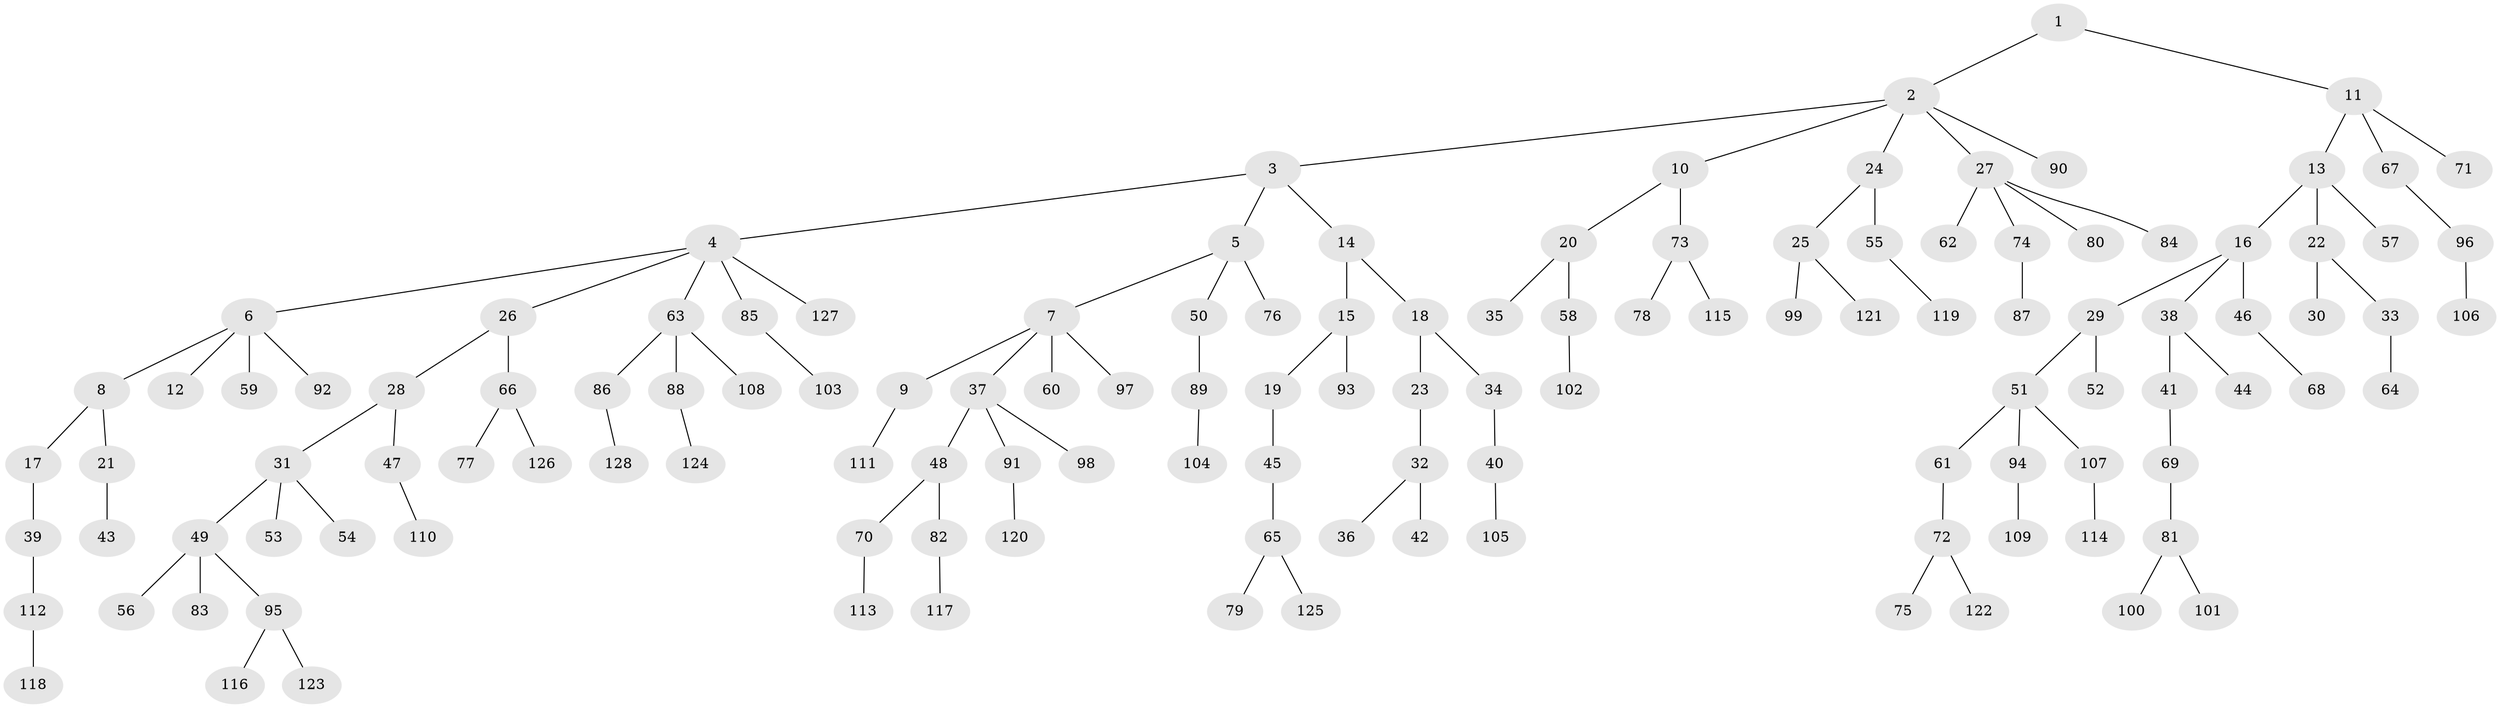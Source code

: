 // coarse degree distribution, {6: 0.02247191011235955, 8: 0.011235955056179775, 4: 0.0449438202247191, 5: 0.0449438202247191, 2: 0.24719101123595505, 3: 0.11235955056179775, 1: 0.5168539325842697}
// Generated by graph-tools (version 1.1) at 2025/19/03/04/25 18:19:07]
// undirected, 128 vertices, 127 edges
graph export_dot {
graph [start="1"]
  node [color=gray90,style=filled];
  1;
  2;
  3;
  4;
  5;
  6;
  7;
  8;
  9;
  10;
  11;
  12;
  13;
  14;
  15;
  16;
  17;
  18;
  19;
  20;
  21;
  22;
  23;
  24;
  25;
  26;
  27;
  28;
  29;
  30;
  31;
  32;
  33;
  34;
  35;
  36;
  37;
  38;
  39;
  40;
  41;
  42;
  43;
  44;
  45;
  46;
  47;
  48;
  49;
  50;
  51;
  52;
  53;
  54;
  55;
  56;
  57;
  58;
  59;
  60;
  61;
  62;
  63;
  64;
  65;
  66;
  67;
  68;
  69;
  70;
  71;
  72;
  73;
  74;
  75;
  76;
  77;
  78;
  79;
  80;
  81;
  82;
  83;
  84;
  85;
  86;
  87;
  88;
  89;
  90;
  91;
  92;
  93;
  94;
  95;
  96;
  97;
  98;
  99;
  100;
  101;
  102;
  103;
  104;
  105;
  106;
  107;
  108;
  109;
  110;
  111;
  112;
  113;
  114;
  115;
  116;
  117;
  118;
  119;
  120;
  121;
  122;
  123;
  124;
  125;
  126;
  127;
  128;
  1 -- 2;
  1 -- 11;
  2 -- 3;
  2 -- 10;
  2 -- 24;
  2 -- 27;
  2 -- 90;
  3 -- 4;
  3 -- 5;
  3 -- 14;
  4 -- 6;
  4 -- 26;
  4 -- 63;
  4 -- 85;
  4 -- 127;
  5 -- 7;
  5 -- 50;
  5 -- 76;
  6 -- 8;
  6 -- 12;
  6 -- 59;
  6 -- 92;
  7 -- 9;
  7 -- 37;
  7 -- 60;
  7 -- 97;
  8 -- 17;
  8 -- 21;
  9 -- 111;
  10 -- 20;
  10 -- 73;
  11 -- 13;
  11 -- 67;
  11 -- 71;
  13 -- 16;
  13 -- 22;
  13 -- 57;
  14 -- 15;
  14 -- 18;
  15 -- 19;
  15 -- 93;
  16 -- 29;
  16 -- 38;
  16 -- 46;
  17 -- 39;
  18 -- 23;
  18 -- 34;
  19 -- 45;
  20 -- 35;
  20 -- 58;
  21 -- 43;
  22 -- 30;
  22 -- 33;
  23 -- 32;
  24 -- 25;
  24 -- 55;
  25 -- 99;
  25 -- 121;
  26 -- 28;
  26 -- 66;
  27 -- 62;
  27 -- 74;
  27 -- 80;
  27 -- 84;
  28 -- 31;
  28 -- 47;
  29 -- 51;
  29 -- 52;
  31 -- 49;
  31 -- 53;
  31 -- 54;
  32 -- 36;
  32 -- 42;
  33 -- 64;
  34 -- 40;
  37 -- 48;
  37 -- 91;
  37 -- 98;
  38 -- 41;
  38 -- 44;
  39 -- 112;
  40 -- 105;
  41 -- 69;
  45 -- 65;
  46 -- 68;
  47 -- 110;
  48 -- 70;
  48 -- 82;
  49 -- 56;
  49 -- 83;
  49 -- 95;
  50 -- 89;
  51 -- 61;
  51 -- 94;
  51 -- 107;
  55 -- 119;
  58 -- 102;
  61 -- 72;
  63 -- 86;
  63 -- 88;
  63 -- 108;
  65 -- 79;
  65 -- 125;
  66 -- 77;
  66 -- 126;
  67 -- 96;
  69 -- 81;
  70 -- 113;
  72 -- 75;
  72 -- 122;
  73 -- 78;
  73 -- 115;
  74 -- 87;
  81 -- 100;
  81 -- 101;
  82 -- 117;
  85 -- 103;
  86 -- 128;
  88 -- 124;
  89 -- 104;
  91 -- 120;
  94 -- 109;
  95 -- 116;
  95 -- 123;
  96 -- 106;
  107 -- 114;
  112 -- 118;
}
